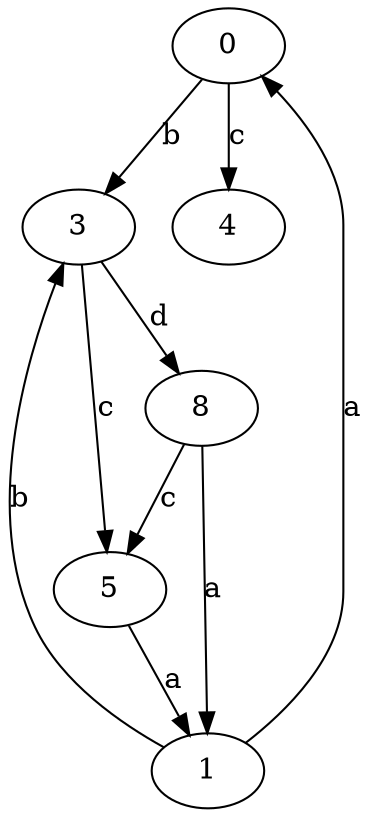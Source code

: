 strict digraph  {
0;
1;
3;
4;
5;
8;
0 -> 3  [label=b];
0 -> 4  [label=c];
1 -> 0  [label=a];
1 -> 3  [label=b];
3 -> 5  [label=c];
3 -> 8  [label=d];
5 -> 1  [label=a];
8 -> 1  [label=a];
8 -> 5  [label=c];
}
